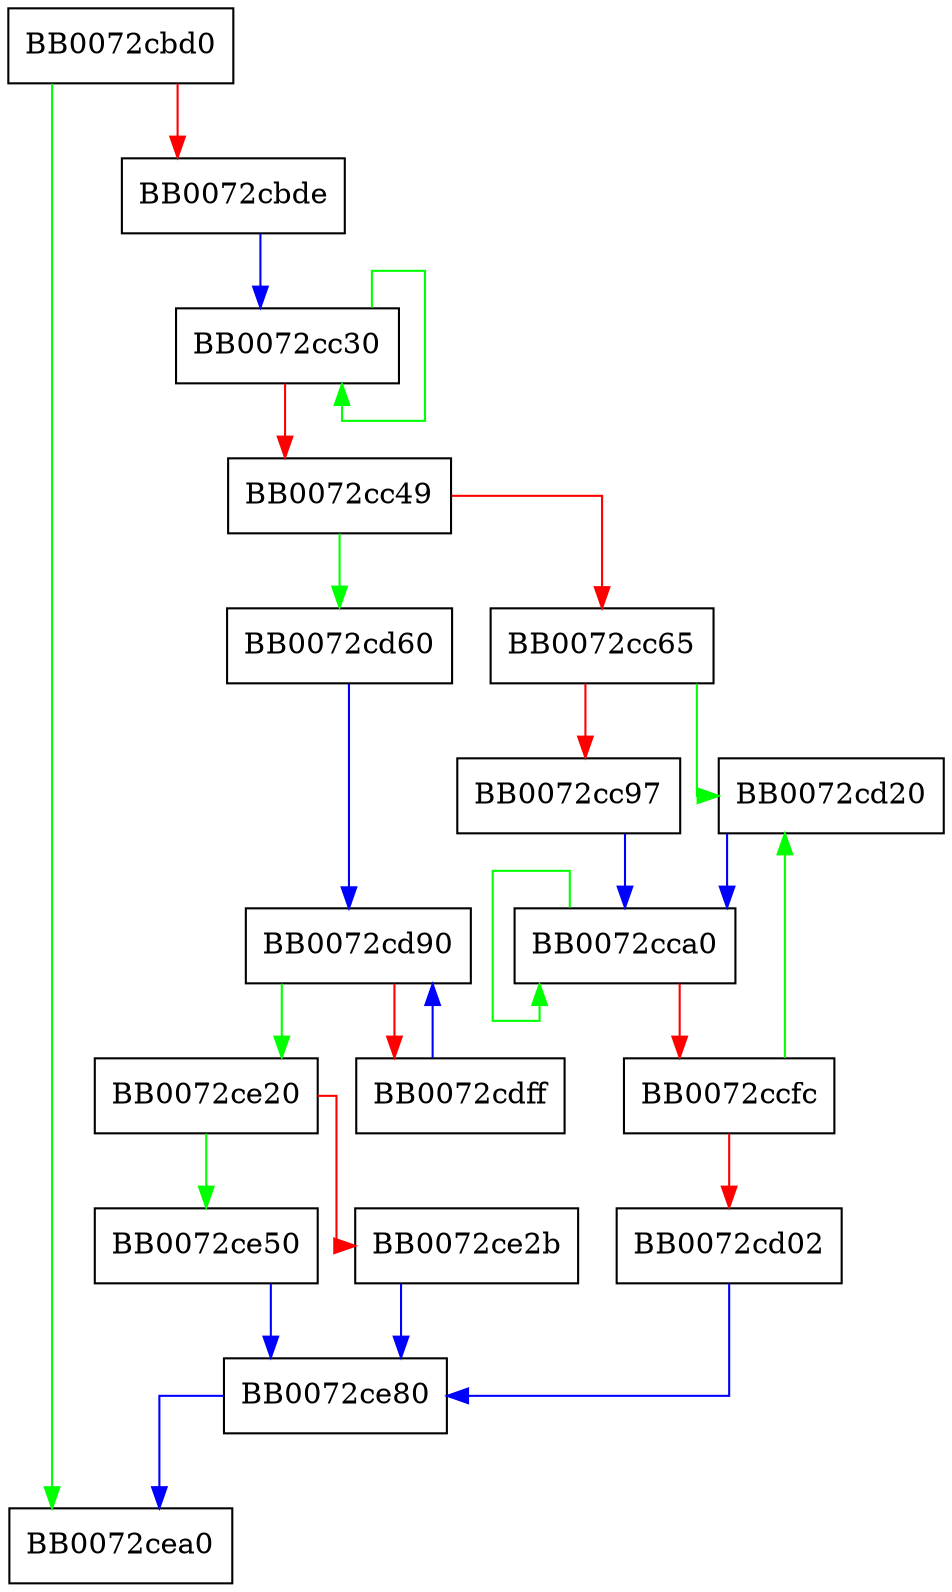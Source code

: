 digraph Camellia_cbc_encrypt {
  node [shape="box"];
  graph [splines=ortho];
  BB0072cbd0 -> BB0072cea0 [color="green"];
  BB0072cbd0 -> BB0072cbde [color="red"];
  BB0072cbde -> BB0072cc30 [color="blue"];
  BB0072cc30 -> BB0072cc30 [color="green"];
  BB0072cc30 -> BB0072cc49 [color="red"];
  BB0072cc49 -> BB0072cd60 [color="green"];
  BB0072cc49 -> BB0072cc65 [color="red"];
  BB0072cc65 -> BB0072cd20 [color="green"];
  BB0072cc65 -> BB0072cc97 [color="red"];
  BB0072cc97 -> BB0072cca0 [color="blue"];
  BB0072cca0 -> BB0072cca0 [color="green"];
  BB0072cca0 -> BB0072ccfc [color="red"];
  BB0072ccfc -> BB0072cd20 [color="green"];
  BB0072ccfc -> BB0072cd02 [color="red"];
  BB0072cd02 -> BB0072ce80 [color="blue"];
  BB0072cd20 -> BB0072cca0 [color="blue"];
  BB0072cd60 -> BB0072cd90 [color="blue"];
  BB0072cd90 -> BB0072ce20 [color="green"];
  BB0072cd90 -> BB0072cdff [color="red"];
  BB0072cdff -> BB0072cd90 [color="blue"];
  BB0072ce20 -> BB0072ce50 [color="green"];
  BB0072ce20 -> BB0072ce2b [color="red"];
  BB0072ce2b -> BB0072ce80 [color="blue"];
  BB0072ce50 -> BB0072ce80 [color="blue"];
  BB0072ce80 -> BB0072cea0 [color="blue"];
}